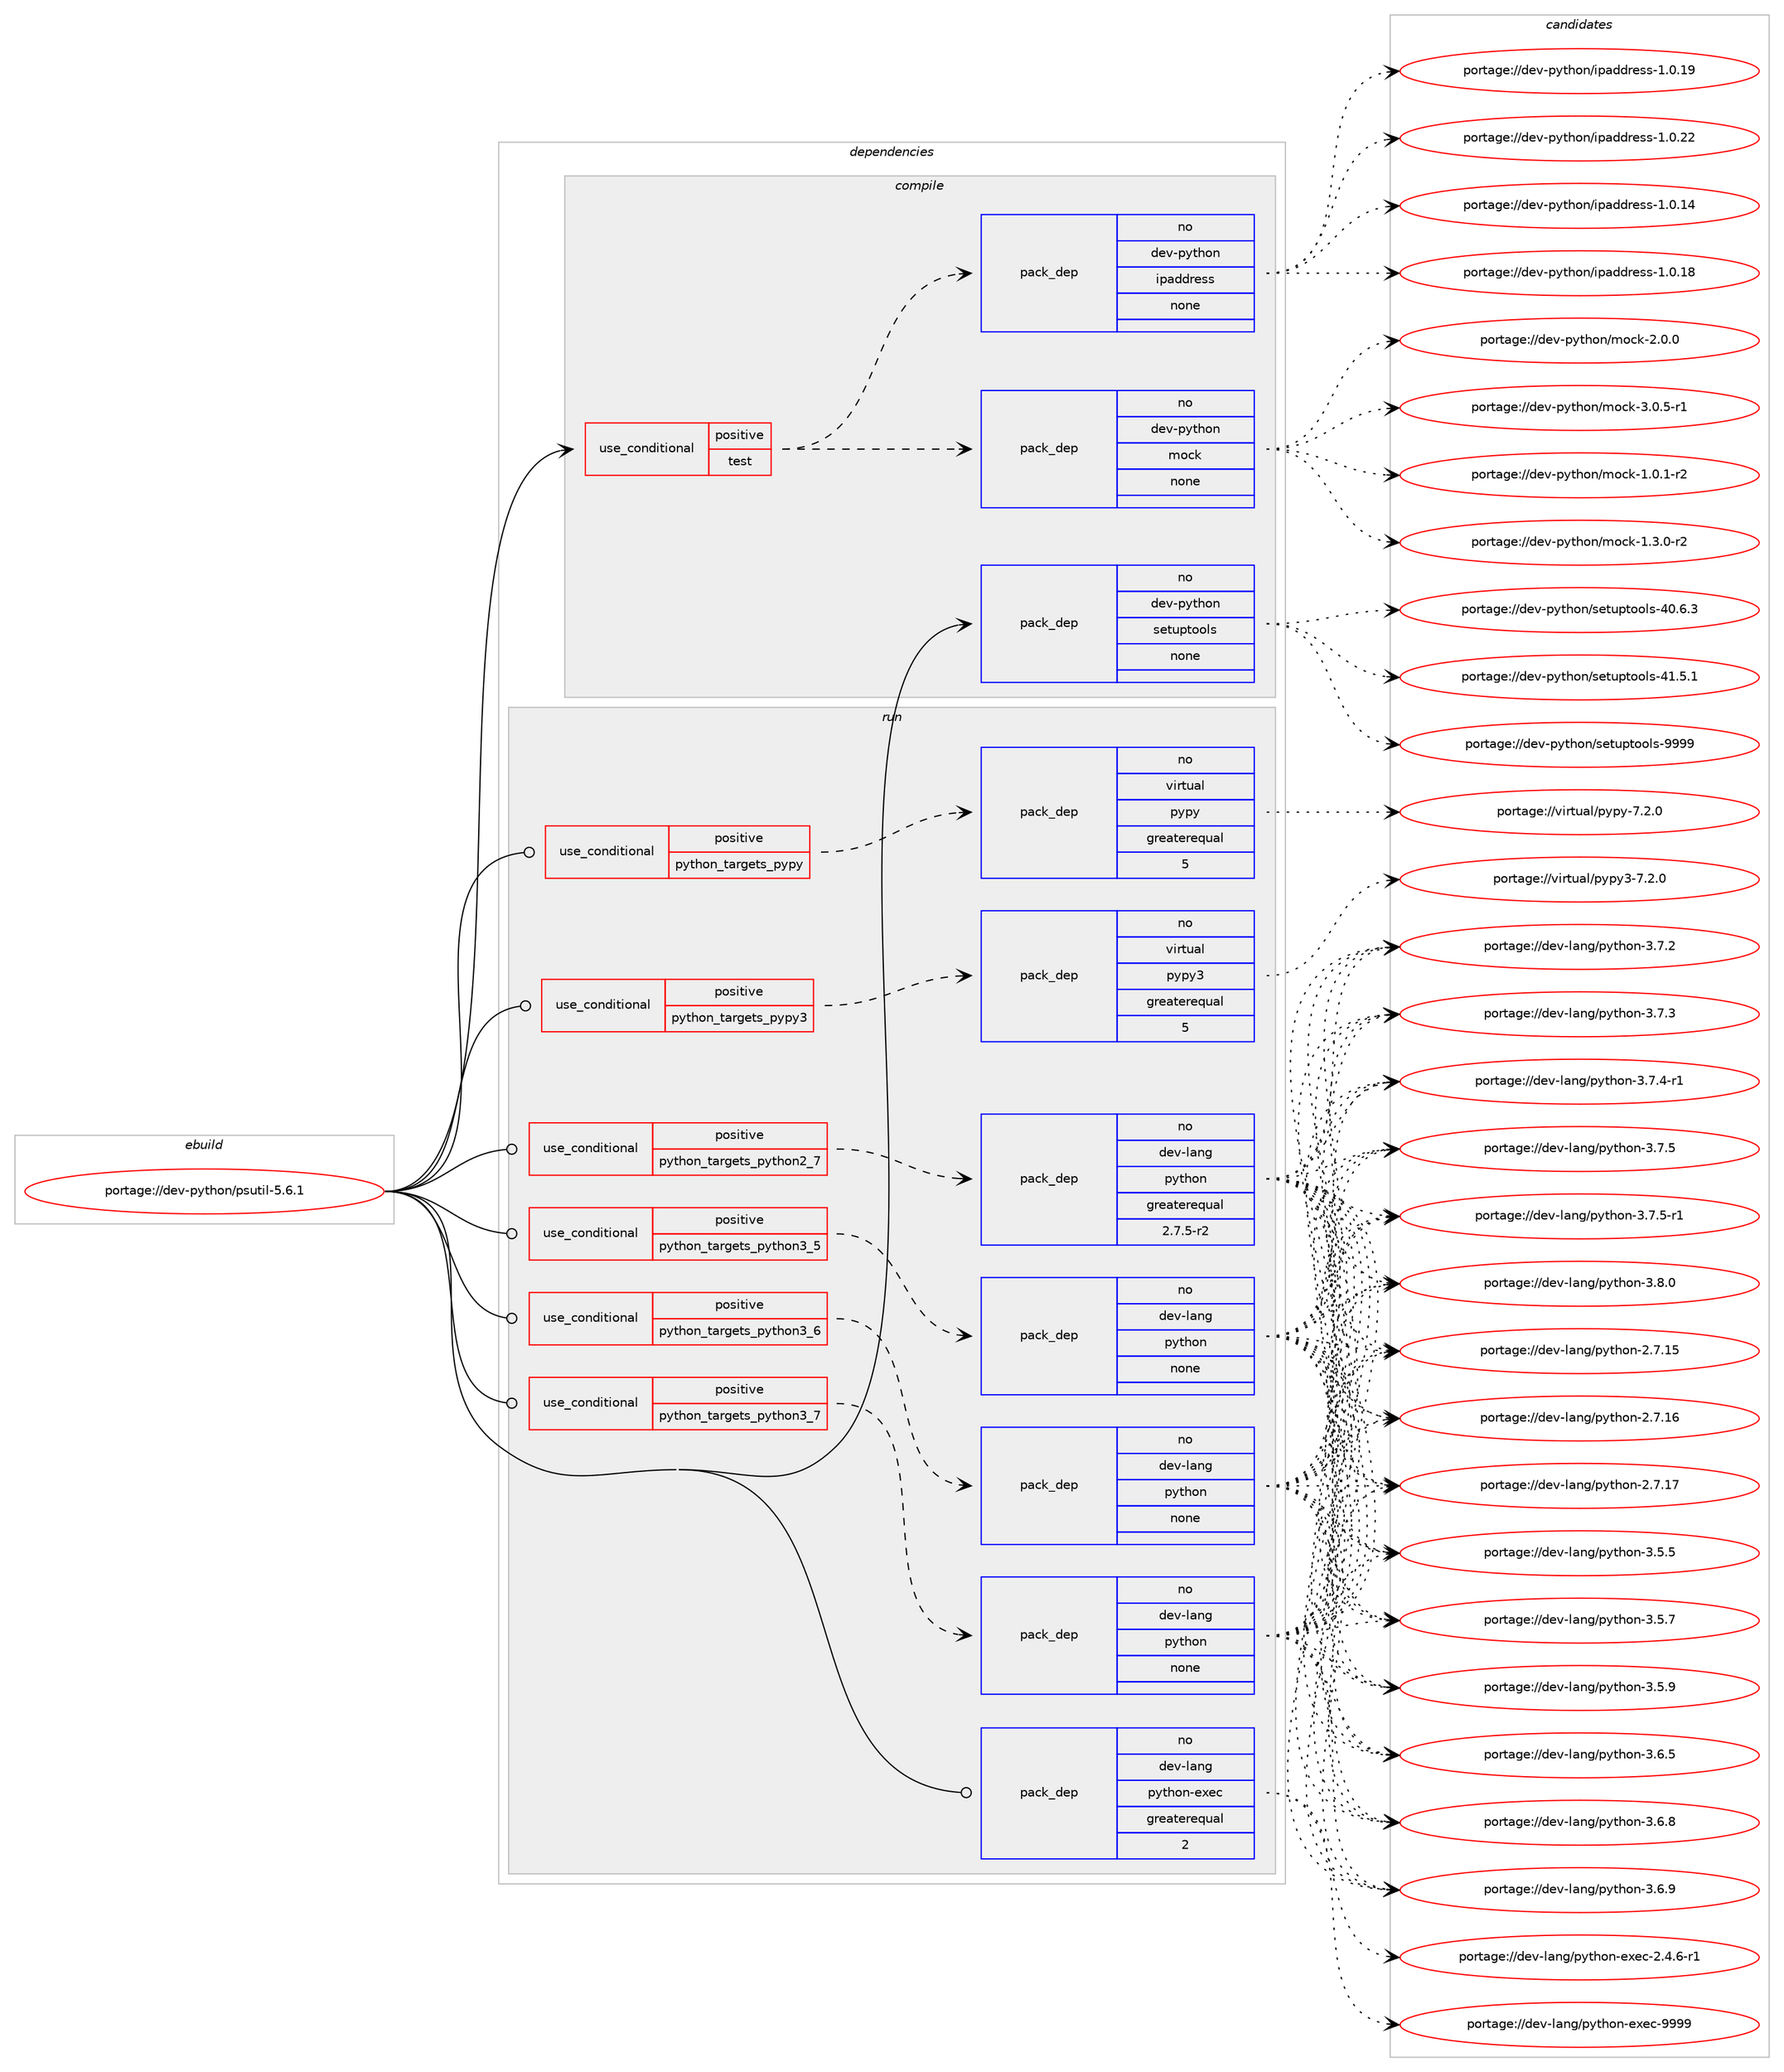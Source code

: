 digraph prolog {

# *************
# Graph options
# *************

newrank=true;
concentrate=true;
compound=true;
graph [rankdir=LR,fontname=Helvetica,fontsize=10,ranksep=1.5];#, ranksep=2.5, nodesep=0.2];
edge  [arrowhead=vee];
node  [fontname=Helvetica,fontsize=10];

# **********
# The ebuild
# **********

subgraph cluster_leftcol {
color=gray;
rank=same;
label=<<i>ebuild</i>>;
id [label="portage://dev-python/psutil-5.6.1", color=red, width=4, href="../dev-python/psutil-5.6.1.svg"];
}

# ****************
# The dependencies
# ****************

subgraph cluster_midcol {
color=gray;
label=<<i>dependencies</i>>;
subgraph cluster_compile {
fillcolor="#eeeeee";
style=filled;
label=<<i>compile</i>>;
subgraph cond34318 {
dependency158356 [label=<<TABLE BORDER="0" CELLBORDER="1" CELLSPACING="0" CELLPADDING="4"><TR><TD ROWSPAN="3" CELLPADDING="10">use_conditional</TD></TR><TR><TD>positive</TD></TR><TR><TD>test</TD></TR></TABLE>>, shape=none, color=red];
subgraph pack120673 {
dependency158357 [label=<<TABLE BORDER="0" CELLBORDER="1" CELLSPACING="0" CELLPADDING="4" WIDTH="220"><TR><TD ROWSPAN="6" CELLPADDING="30">pack_dep</TD></TR><TR><TD WIDTH="110">no</TD></TR><TR><TD>dev-python</TD></TR><TR><TD>mock</TD></TR><TR><TD>none</TD></TR><TR><TD></TD></TR></TABLE>>, shape=none, color=blue];
}
dependency158356:e -> dependency158357:w [weight=20,style="dashed",arrowhead="vee"];
subgraph pack120674 {
dependency158358 [label=<<TABLE BORDER="0" CELLBORDER="1" CELLSPACING="0" CELLPADDING="4" WIDTH="220"><TR><TD ROWSPAN="6" CELLPADDING="30">pack_dep</TD></TR><TR><TD WIDTH="110">no</TD></TR><TR><TD>dev-python</TD></TR><TR><TD>ipaddress</TD></TR><TR><TD>none</TD></TR><TR><TD></TD></TR></TABLE>>, shape=none, color=blue];
}
dependency158356:e -> dependency158358:w [weight=20,style="dashed",arrowhead="vee"];
}
id:e -> dependency158356:w [weight=20,style="solid",arrowhead="vee"];
subgraph pack120675 {
dependency158359 [label=<<TABLE BORDER="0" CELLBORDER="1" CELLSPACING="0" CELLPADDING="4" WIDTH="220"><TR><TD ROWSPAN="6" CELLPADDING="30">pack_dep</TD></TR><TR><TD WIDTH="110">no</TD></TR><TR><TD>dev-python</TD></TR><TR><TD>setuptools</TD></TR><TR><TD>none</TD></TR><TR><TD></TD></TR></TABLE>>, shape=none, color=blue];
}
id:e -> dependency158359:w [weight=20,style="solid",arrowhead="vee"];
}
subgraph cluster_compileandrun {
fillcolor="#eeeeee";
style=filled;
label=<<i>compile and run</i>>;
}
subgraph cluster_run {
fillcolor="#eeeeee";
style=filled;
label=<<i>run</i>>;
subgraph cond34319 {
dependency158360 [label=<<TABLE BORDER="0" CELLBORDER="1" CELLSPACING="0" CELLPADDING="4"><TR><TD ROWSPAN="3" CELLPADDING="10">use_conditional</TD></TR><TR><TD>positive</TD></TR><TR><TD>python_targets_pypy</TD></TR></TABLE>>, shape=none, color=red];
subgraph pack120676 {
dependency158361 [label=<<TABLE BORDER="0" CELLBORDER="1" CELLSPACING="0" CELLPADDING="4" WIDTH="220"><TR><TD ROWSPAN="6" CELLPADDING="30">pack_dep</TD></TR><TR><TD WIDTH="110">no</TD></TR><TR><TD>virtual</TD></TR><TR><TD>pypy</TD></TR><TR><TD>greaterequal</TD></TR><TR><TD>5</TD></TR></TABLE>>, shape=none, color=blue];
}
dependency158360:e -> dependency158361:w [weight=20,style="dashed",arrowhead="vee"];
}
id:e -> dependency158360:w [weight=20,style="solid",arrowhead="odot"];
subgraph cond34320 {
dependency158362 [label=<<TABLE BORDER="0" CELLBORDER="1" CELLSPACING="0" CELLPADDING="4"><TR><TD ROWSPAN="3" CELLPADDING="10">use_conditional</TD></TR><TR><TD>positive</TD></TR><TR><TD>python_targets_pypy3</TD></TR></TABLE>>, shape=none, color=red];
subgraph pack120677 {
dependency158363 [label=<<TABLE BORDER="0" CELLBORDER="1" CELLSPACING="0" CELLPADDING="4" WIDTH="220"><TR><TD ROWSPAN="6" CELLPADDING="30">pack_dep</TD></TR><TR><TD WIDTH="110">no</TD></TR><TR><TD>virtual</TD></TR><TR><TD>pypy3</TD></TR><TR><TD>greaterequal</TD></TR><TR><TD>5</TD></TR></TABLE>>, shape=none, color=blue];
}
dependency158362:e -> dependency158363:w [weight=20,style="dashed",arrowhead="vee"];
}
id:e -> dependency158362:w [weight=20,style="solid",arrowhead="odot"];
subgraph cond34321 {
dependency158364 [label=<<TABLE BORDER="0" CELLBORDER="1" CELLSPACING="0" CELLPADDING="4"><TR><TD ROWSPAN="3" CELLPADDING="10">use_conditional</TD></TR><TR><TD>positive</TD></TR><TR><TD>python_targets_python2_7</TD></TR></TABLE>>, shape=none, color=red];
subgraph pack120678 {
dependency158365 [label=<<TABLE BORDER="0" CELLBORDER="1" CELLSPACING="0" CELLPADDING="4" WIDTH="220"><TR><TD ROWSPAN="6" CELLPADDING="30">pack_dep</TD></TR><TR><TD WIDTH="110">no</TD></TR><TR><TD>dev-lang</TD></TR><TR><TD>python</TD></TR><TR><TD>greaterequal</TD></TR><TR><TD>2.7.5-r2</TD></TR></TABLE>>, shape=none, color=blue];
}
dependency158364:e -> dependency158365:w [weight=20,style="dashed",arrowhead="vee"];
}
id:e -> dependency158364:w [weight=20,style="solid",arrowhead="odot"];
subgraph cond34322 {
dependency158366 [label=<<TABLE BORDER="0" CELLBORDER="1" CELLSPACING="0" CELLPADDING="4"><TR><TD ROWSPAN="3" CELLPADDING="10">use_conditional</TD></TR><TR><TD>positive</TD></TR><TR><TD>python_targets_python3_5</TD></TR></TABLE>>, shape=none, color=red];
subgraph pack120679 {
dependency158367 [label=<<TABLE BORDER="0" CELLBORDER="1" CELLSPACING="0" CELLPADDING="4" WIDTH="220"><TR><TD ROWSPAN="6" CELLPADDING="30">pack_dep</TD></TR><TR><TD WIDTH="110">no</TD></TR><TR><TD>dev-lang</TD></TR><TR><TD>python</TD></TR><TR><TD>none</TD></TR><TR><TD></TD></TR></TABLE>>, shape=none, color=blue];
}
dependency158366:e -> dependency158367:w [weight=20,style="dashed",arrowhead="vee"];
}
id:e -> dependency158366:w [weight=20,style="solid",arrowhead="odot"];
subgraph cond34323 {
dependency158368 [label=<<TABLE BORDER="0" CELLBORDER="1" CELLSPACING="0" CELLPADDING="4"><TR><TD ROWSPAN="3" CELLPADDING="10">use_conditional</TD></TR><TR><TD>positive</TD></TR><TR><TD>python_targets_python3_6</TD></TR></TABLE>>, shape=none, color=red];
subgraph pack120680 {
dependency158369 [label=<<TABLE BORDER="0" CELLBORDER="1" CELLSPACING="0" CELLPADDING="4" WIDTH="220"><TR><TD ROWSPAN="6" CELLPADDING="30">pack_dep</TD></TR><TR><TD WIDTH="110">no</TD></TR><TR><TD>dev-lang</TD></TR><TR><TD>python</TD></TR><TR><TD>none</TD></TR><TR><TD></TD></TR></TABLE>>, shape=none, color=blue];
}
dependency158368:e -> dependency158369:w [weight=20,style="dashed",arrowhead="vee"];
}
id:e -> dependency158368:w [weight=20,style="solid",arrowhead="odot"];
subgraph cond34324 {
dependency158370 [label=<<TABLE BORDER="0" CELLBORDER="1" CELLSPACING="0" CELLPADDING="4"><TR><TD ROWSPAN="3" CELLPADDING="10">use_conditional</TD></TR><TR><TD>positive</TD></TR><TR><TD>python_targets_python3_7</TD></TR></TABLE>>, shape=none, color=red];
subgraph pack120681 {
dependency158371 [label=<<TABLE BORDER="0" CELLBORDER="1" CELLSPACING="0" CELLPADDING="4" WIDTH="220"><TR><TD ROWSPAN="6" CELLPADDING="30">pack_dep</TD></TR><TR><TD WIDTH="110">no</TD></TR><TR><TD>dev-lang</TD></TR><TR><TD>python</TD></TR><TR><TD>none</TD></TR><TR><TD></TD></TR></TABLE>>, shape=none, color=blue];
}
dependency158370:e -> dependency158371:w [weight=20,style="dashed",arrowhead="vee"];
}
id:e -> dependency158370:w [weight=20,style="solid",arrowhead="odot"];
subgraph pack120682 {
dependency158372 [label=<<TABLE BORDER="0" CELLBORDER="1" CELLSPACING="0" CELLPADDING="4" WIDTH="220"><TR><TD ROWSPAN="6" CELLPADDING="30">pack_dep</TD></TR><TR><TD WIDTH="110">no</TD></TR><TR><TD>dev-lang</TD></TR><TR><TD>python-exec</TD></TR><TR><TD>greaterequal</TD></TR><TR><TD>2</TD></TR></TABLE>>, shape=none, color=blue];
}
id:e -> dependency158372:w [weight=20,style="solid",arrowhead="odot"];
}
}

# **************
# The candidates
# **************

subgraph cluster_choices {
rank=same;
color=gray;
label=<<i>candidates</i>>;

subgraph choice120673 {
color=black;
nodesep=1;
choiceportage1001011184511212111610411111047109111991074549464846494511450 [label="portage://dev-python/mock-1.0.1-r2", color=red, width=4,href="../dev-python/mock-1.0.1-r2.svg"];
choiceportage1001011184511212111610411111047109111991074549465146484511450 [label="portage://dev-python/mock-1.3.0-r2", color=red, width=4,href="../dev-python/mock-1.3.0-r2.svg"];
choiceportage100101118451121211161041111104710911199107455046484648 [label="portage://dev-python/mock-2.0.0", color=red, width=4,href="../dev-python/mock-2.0.0.svg"];
choiceportage1001011184511212111610411111047109111991074551464846534511449 [label="portage://dev-python/mock-3.0.5-r1", color=red, width=4,href="../dev-python/mock-3.0.5-r1.svg"];
dependency158357:e -> choiceportage1001011184511212111610411111047109111991074549464846494511450:w [style=dotted,weight="100"];
dependency158357:e -> choiceportage1001011184511212111610411111047109111991074549465146484511450:w [style=dotted,weight="100"];
dependency158357:e -> choiceportage100101118451121211161041111104710911199107455046484648:w [style=dotted,weight="100"];
dependency158357:e -> choiceportage1001011184511212111610411111047109111991074551464846534511449:w [style=dotted,weight="100"];
}
subgraph choice120674 {
color=black;
nodesep=1;
choiceportage10010111845112121116104111110471051129710010011410111511545494648464952 [label="portage://dev-python/ipaddress-1.0.14", color=red, width=4,href="../dev-python/ipaddress-1.0.14.svg"];
choiceportage10010111845112121116104111110471051129710010011410111511545494648464956 [label="portage://dev-python/ipaddress-1.0.18", color=red, width=4,href="../dev-python/ipaddress-1.0.18.svg"];
choiceportage10010111845112121116104111110471051129710010011410111511545494648464957 [label="portage://dev-python/ipaddress-1.0.19", color=red, width=4,href="../dev-python/ipaddress-1.0.19.svg"];
choiceportage10010111845112121116104111110471051129710010011410111511545494648465050 [label="portage://dev-python/ipaddress-1.0.22", color=red, width=4,href="../dev-python/ipaddress-1.0.22.svg"];
dependency158358:e -> choiceportage10010111845112121116104111110471051129710010011410111511545494648464952:w [style=dotted,weight="100"];
dependency158358:e -> choiceportage10010111845112121116104111110471051129710010011410111511545494648464956:w [style=dotted,weight="100"];
dependency158358:e -> choiceportage10010111845112121116104111110471051129710010011410111511545494648464957:w [style=dotted,weight="100"];
dependency158358:e -> choiceportage10010111845112121116104111110471051129710010011410111511545494648465050:w [style=dotted,weight="100"];
}
subgraph choice120675 {
color=black;
nodesep=1;
choiceportage100101118451121211161041111104711510111611711211611111110811545524846544651 [label="portage://dev-python/setuptools-40.6.3", color=red, width=4,href="../dev-python/setuptools-40.6.3.svg"];
choiceportage100101118451121211161041111104711510111611711211611111110811545524946534649 [label="portage://dev-python/setuptools-41.5.1", color=red, width=4,href="../dev-python/setuptools-41.5.1.svg"];
choiceportage10010111845112121116104111110471151011161171121161111111081154557575757 [label="portage://dev-python/setuptools-9999", color=red, width=4,href="../dev-python/setuptools-9999.svg"];
dependency158359:e -> choiceportage100101118451121211161041111104711510111611711211611111110811545524846544651:w [style=dotted,weight="100"];
dependency158359:e -> choiceportage100101118451121211161041111104711510111611711211611111110811545524946534649:w [style=dotted,weight="100"];
dependency158359:e -> choiceportage10010111845112121116104111110471151011161171121161111111081154557575757:w [style=dotted,weight="100"];
}
subgraph choice120676 {
color=black;
nodesep=1;
choiceportage1181051141161179710847112121112121455546504648 [label="portage://virtual/pypy-7.2.0", color=red, width=4,href="../virtual/pypy-7.2.0.svg"];
dependency158361:e -> choiceportage1181051141161179710847112121112121455546504648:w [style=dotted,weight="100"];
}
subgraph choice120677 {
color=black;
nodesep=1;
choiceportage118105114116117971084711212111212151455546504648 [label="portage://virtual/pypy3-7.2.0", color=red, width=4,href="../virtual/pypy3-7.2.0.svg"];
dependency158363:e -> choiceportage118105114116117971084711212111212151455546504648:w [style=dotted,weight="100"];
}
subgraph choice120678 {
color=black;
nodesep=1;
choiceportage10010111845108971101034711212111610411111045504655464953 [label="portage://dev-lang/python-2.7.15", color=red, width=4,href="../dev-lang/python-2.7.15.svg"];
choiceportage10010111845108971101034711212111610411111045504655464954 [label="portage://dev-lang/python-2.7.16", color=red, width=4,href="../dev-lang/python-2.7.16.svg"];
choiceportage10010111845108971101034711212111610411111045504655464955 [label="portage://dev-lang/python-2.7.17", color=red, width=4,href="../dev-lang/python-2.7.17.svg"];
choiceportage100101118451089711010347112121116104111110455146534653 [label="portage://dev-lang/python-3.5.5", color=red, width=4,href="../dev-lang/python-3.5.5.svg"];
choiceportage100101118451089711010347112121116104111110455146534655 [label="portage://dev-lang/python-3.5.7", color=red, width=4,href="../dev-lang/python-3.5.7.svg"];
choiceportage100101118451089711010347112121116104111110455146534657 [label="portage://dev-lang/python-3.5.9", color=red, width=4,href="../dev-lang/python-3.5.9.svg"];
choiceportage100101118451089711010347112121116104111110455146544653 [label="portage://dev-lang/python-3.6.5", color=red, width=4,href="../dev-lang/python-3.6.5.svg"];
choiceportage100101118451089711010347112121116104111110455146544656 [label="portage://dev-lang/python-3.6.8", color=red, width=4,href="../dev-lang/python-3.6.8.svg"];
choiceportage100101118451089711010347112121116104111110455146544657 [label="portage://dev-lang/python-3.6.9", color=red, width=4,href="../dev-lang/python-3.6.9.svg"];
choiceportage100101118451089711010347112121116104111110455146554650 [label="portage://dev-lang/python-3.7.2", color=red, width=4,href="../dev-lang/python-3.7.2.svg"];
choiceportage100101118451089711010347112121116104111110455146554651 [label="portage://dev-lang/python-3.7.3", color=red, width=4,href="../dev-lang/python-3.7.3.svg"];
choiceportage1001011184510897110103471121211161041111104551465546524511449 [label="portage://dev-lang/python-3.7.4-r1", color=red, width=4,href="../dev-lang/python-3.7.4-r1.svg"];
choiceportage100101118451089711010347112121116104111110455146554653 [label="portage://dev-lang/python-3.7.5", color=red, width=4,href="../dev-lang/python-3.7.5.svg"];
choiceportage1001011184510897110103471121211161041111104551465546534511449 [label="portage://dev-lang/python-3.7.5-r1", color=red, width=4,href="../dev-lang/python-3.7.5-r1.svg"];
choiceportage100101118451089711010347112121116104111110455146564648 [label="portage://dev-lang/python-3.8.0", color=red, width=4,href="../dev-lang/python-3.8.0.svg"];
dependency158365:e -> choiceportage10010111845108971101034711212111610411111045504655464953:w [style=dotted,weight="100"];
dependency158365:e -> choiceportage10010111845108971101034711212111610411111045504655464954:w [style=dotted,weight="100"];
dependency158365:e -> choiceportage10010111845108971101034711212111610411111045504655464955:w [style=dotted,weight="100"];
dependency158365:e -> choiceportage100101118451089711010347112121116104111110455146534653:w [style=dotted,weight="100"];
dependency158365:e -> choiceportage100101118451089711010347112121116104111110455146534655:w [style=dotted,weight="100"];
dependency158365:e -> choiceportage100101118451089711010347112121116104111110455146534657:w [style=dotted,weight="100"];
dependency158365:e -> choiceportage100101118451089711010347112121116104111110455146544653:w [style=dotted,weight="100"];
dependency158365:e -> choiceportage100101118451089711010347112121116104111110455146544656:w [style=dotted,weight="100"];
dependency158365:e -> choiceportage100101118451089711010347112121116104111110455146544657:w [style=dotted,weight="100"];
dependency158365:e -> choiceportage100101118451089711010347112121116104111110455146554650:w [style=dotted,weight="100"];
dependency158365:e -> choiceportage100101118451089711010347112121116104111110455146554651:w [style=dotted,weight="100"];
dependency158365:e -> choiceportage1001011184510897110103471121211161041111104551465546524511449:w [style=dotted,weight="100"];
dependency158365:e -> choiceportage100101118451089711010347112121116104111110455146554653:w [style=dotted,weight="100"];
dependency158365:e -> choiceportage1001011184510897110103471121211161041111104551465546534511449:w [style=dotted,weight="100"];
dependency158365:e -> choiceportage100101118451089711010347112121116104111110455146564648:w [style=dotted,weight="100"];
}
subgraph choice120679 {
color=black;
nodesep=1;
choiceportage10010111845108971101034711212111610411111045504655464953 [label="portage://dev-lang/python-2.7.15", color=red, width=4,href="../dev-lang/python-2.7.15.svg"];
choiceportage10010111845108971101034711212111610411111045504655464954 [label="portage://dev-lang/python-2.7.16", color=red, width=4,href="../dev-lang/python-2.7.16.svg"];
choiceportage10010111845108971101034711212111610411111045504655464955 [label="portage://dev-lang/python-2.7.17", color=red, width=4,href="../dev-lang/python-2.7.17.svg"];
choiceportage100101118451089711010347112121116104111110455146534653 [label="portage://dev-lang/python-3.5.5", color=red, width=4,href="../dev-lang/python-3.5.5.svg"];
choiceportage100101118451089711010347112121116104111110455146534655 [label="portage://dev-lang/python-3.5.7", color=red, width=4,href="../dev-lang/python-3.5.7.svg"];
choiceportage100101118451089711010347112121116104111110455146534657 [label="portage://dev-lang/python-3.5.9", color=red, width=4,href="../dev-lang/python-3.5.9.svg"];
choiceportage100101118451089711010347112121116104111110455146544653 [label="portage://dev-lang/python-3.6.5", color=red, width=4,href="../dev-lang/python-3.6.5.svg"];
choiceportage100101118451089711010347112121116104111110455146544656 [label="portage://dev-lang/python-3.6.8", color=red, width=4,href="../dev-lang/python-3.6.8.svg"];
choiceportage100101118451089711010347112121116104111110455146544657 [label="portage://dev-lang/python-3.6.9", color=red, width=4,href="../dev-lang/python-3.6.9.svg"];
choiceportage100101118451089711010347112121116104111110455146554650 [label="portage://dev-lang/python-3.7.2", color=red, width=4,href="../dev-lang/python-3.7.2.svg"];
choiceportage100101118451089711010347112121116104111110455146554651 [label="portage://dev-lang/python-3.7.3", color=red, width=4,href="../dev-lang/python-3.7.3.svg"];
choiceportage1001011184510897110103471121211161041111104551465546524511449 [label="portage://dev-lang/python-3.7.4-r1", color=red, width=4,href="../dev-lang/python-3.7.4-r1.svg"];
choiceportage100101118451089711010347112121116104111110455146554653 [label="portage://dev-lang/python-3.7.5", color=red, width=4,href="../dev-lang/python-3.7.5.svg"];
choiceportage1001011184510897110103471121211161041111104551465546534511449 [label="portage://dev-lang/python-3.7.5-r1", color=red, width=4,href="../dev-lang/python-3.7.5-r1.svg"];
choiceportage100101118451089711010347112121116104111110455146564648 [label="portage://dev-lang/python-3.8.0", color=red, width=4,href="../dev-lang/python-3.8.0.svg"];
dependency158367:e -> choiceportage10010111845108971101034711212111610411111045504655464953:w [style=dotted,weight="100"];
dependency158367:e -> choiceportage10010111845108971101034711212111610411111045504655464954:w [style=dotted,weight="100"];
dependency158367:e -> choiceportage10010111845108971101034711212111610411111045504655464955:w [style=dotted,weight="100"];
dependency158367:e -> choiceportage100101118451089711010347112121116104111110455146534653:w [style=dotted,weight="100"];
dependency158367:e -> choiceportage100101118451089711010347112121116104111110455146534655:w [style=dotted,weight="100"];
dependency158367:e -> choiceportage100101118451089711010347112121116104111110455146534657:w [style=dotted,weight="100"];
dependency158367:e -> choiceportage100101118451089711010347112121116104111110455146544653:w [style=dotted,weight="100"];
dependency158367:e -> choiceportage100101118451089711010347112121116104111110455146544656:w [style=dotted,weight="100"];
dependency158367:e -> choiceportage100101118451089711010347112121116104111110455146544657:w [style=dotted,weight="100"];
dependency158367:e -> choiceportage100101118451089711010347112121116104111110455146554650:w [style=dotted,weight="100"];
dependency158367:e -> choiceportage100101118451089711010347112121116104111110455146554651:w [style=dotted,weight="100"];
dependency158367:e -> choiceportage1001011184510897110103471121211161041111104551465546524511449:w [style=dotted,weight="100"];
dependency158367:e -> choiceportage100101118451089711010347112121116104111110455146554653:w [style=dotted,weight="100"];
dependency158367:e -> choiceportage1001011184510897110103471121211161041111104551465546534511449:w [style=dotted,weight="100"];
dependency158367:e -> choiceportage100101118451089711010347112121116104111110455146564648:w [style=dotted,weight="100"];
}
subgraph choice120680 {
color=black;
nodesep=1;
choiceportage10010111845108971101034711212111610411111045504655464953 [label="portage://dev-lang/python-2.7.15", color=red, width=4,href="../dev-lang/python-2.7.15.svg"];
choiceportage10010111845108971101034711212111610411111045504655464954 [label="portage://dev-lang/python-2.7.16", color=red, width=4,href="../dev-lang/python-2.7.16.svg"];
choiceportage10010111845108971101034711212111610411111045504655464955 [label="portage://dev-lang/python-2.7.17", color=red, width=4,href="../dev-lang/python-2.7.17.svg"];
choiceportage100101118451089711010347112121116104111110455146534653 [label="portage://dev-lang/python-3.5.5", color=red, width=4,href="../dev-lang/python-3.5.5.svg"];
choiceportage100101118451089711010347112121116104111110455146534655 [label="portage://dev-lang/python-3.5.7", color=red, width=4,href="../dev-lang/python-3.5.7.svg"];
choiceportage100101118451089711010347112121116104111110455146534657 [label="portage://dev-lang/python-3.5.9", color=red, width=4,href="../dev-lang/python-3.5.9.svg"];
choiceportage100101118451089711010347112121116104111110455146544653 [label="portage://dev-lang/python-3.6.5", color=red, width=4,href="../dev-lang/python-3.6.5.svg"];
choiceportage100101118451089711010347112121116104111110455146544656 [label="portage://dev-lang/python-3.6.8", color=red, width=4,href="../dev-lang/python-3.6.8.svg"];
choiceportage100101118451089711010347112121116104111110455146544657 [label="portage://dev-lang/python-3.6.9", color=red, width=4,href="../dev-lang/python-3.6.9.svg"];
choiceportage100101118451089711010347112121116104111110455146554650 [label="portage://dev-lang/python-3.7.2", color=red, width=4,href="../dev-lang/python-3.7.2.svg"];
choiceportage100101118451089711010347112121116104111110455146554651 [label="portage://dev-lang/python-3.7.3", color=red, width=4,href="../dev-lang/python-3.7.3.svg"];
choiceportage1001011184510897110103471121211161041111104551465546524511449 [label="portage://dev-lang/python-3.7.4-r1", color=red, width=4,href="../dev-lang/python-3.7.4-r1.svg"];
choiceportage100101118451089711010347112121116104111110455146554653 [label="portage://dev-lang/python-3.7.5", color=red, width=4,href="../dev-lang/python-3.7.5.svg"];
choiceportage1001011184510897110103471121211161041111104551465546534511449 [label="portage://dev-lang/python-3.7.5-r1", color=red, width=4,href="../dev-lang/python-3.7.5-r1.svg"];
choiceportage100101118451089711010347112121116104111110455146564648 [label="portage://dev-lang/python-3.8.0", color=red, width=4,href="../dev-lang/python-3.8.0.svg"];
dependency158369:e -> choiceportage10010111845108971101034711212111610411111045504655464953:w [style=dotted,weight="100"];
dependency158369:e -> choiceportage10010111845108971101034711212111610411111045504655464954:w [style=dotted,weight="100"];
dependency158369:e -> choiceportage10010111845108971101034711212111610411111045504655464955:w [style=dotted,weight="100"];
dependency158369:e -> choiceportage100101118451089711010347112121116104111110455146534653:w [style=dotted,weight="100"];
dependency158369:e -> choiceportage100101118451089711010347112121116104111110455146534655:w [style=dotted,weight="100"];
dependency158369:e -> choiceportage100101118451089711010347112121116104111110455146534657:w [style=dotted,weight="100"];
dependency158369:e -> choiceportage100101118451089711010347112121116104111110455146544653:w [style=dotted,weight="100"];
dependency158369:e -> choiceportage100101118451089711010347112121116104111110455146544656:w [style=dotted,weight="100"];
dependency158369:e -> choiceportage100101118451089711010347112121116104111110455146544657:w [style=dotted,weight="100"];
dependency158369:e -> choiceportage100101118451089711010347112121116104111110455146554650:w [style=dotted,weight="100"];
dependency158369:e -> choiceportage100101118451089711010347112121116104111110455146554651:w [style=dotted,weight="100"];
dependency158369:e -> choiceportage1001011184510897110103471121211161041111104551465546524511449:w [style=dotted,weight="100"];
dependency158369:e -> choiceportage100101118451089711010347112121116104111110455146554653:w [style=dotted,weight="100"];
dependency158369:e -> choiceportage1001011184510897110103471121211161041111104551465546534511449:w [style=dotted,weight="100"];
dependency158369:e -> choiceportage100101118451089711010347112121116104111110455146564648:w [style=dotted,weight="100"];
}
subgraph choice120681 {
color=black;
nodesep=1;
choiceportage10010111845108971101034711212111610411111045504655464953 [label="portage://dev-lang/python-2.7.15", color=red, width=4,href="../dev-lang/python-2.7.15.svg"];
choiceportage10010111845108971101034711212111610411111045504655464954 [label="portage://dev-lang/python-2.7.16", color=red, width=4,href="../dev-lang/python-2.7.16.svg"];
choiceportage10010111845108971101034711212111610411111045504655464955 [label="portage://dev-lang/python-2.7.17", color=red, width=4,href="../dev-lang/python-2.7.17.svg"];
choiceportage100101118451089711010347112121116104111110455146534653 [label="portage://dev-lang/python-3.5.5", color=red, width=4,href="../dev-lang/python-3.5.5.svg"];
choiceportage100101118451089711010347112121116104111110455146534655 [label="portage://dev-lang/python-3.5.7", color=red, width=4,href="../dev-lang/python-3.5.7.svg"];
choiceportage100101118451089711010347112121116104111110455146534657 [label="portage://dev-lang/python-3.5.9", color=red, width=4,href="../dev-lang/python-3.5.9.svg"];
choiceportage100101118451089711010347112121116104111110455146544653 [label="portage://dev-lang/python-3.6.5", color=red, width=4,href="../dev-lang/python-3.6.5.svg"];
choiceportage100101118451089711010347112121116104111110455146544656 [label="portage://dev-lang/python-3.6.8", color=red, width=4,href="../dev-lang/python-3.6.8.svg"];
choiceportage100101118451089711010347112121116104111110455146544657 [label="portage://dev-lang/python-3.6.9", color=red, width=4,href="../dev-lang/python-3.6.9.svg"];
choiceportage100101118451089711010347112121116104111110455146554650 [label="portage://dev-lang/python-3.7.2", color=red, width=4,href="../dev-lang/python-3.7.2.svg"];
choiceportage100101118451089711010347112121116104111110455146554651 [label="portage://dev-lang/python-3.7.3", color=red, width=4,href="../dev-lang/python-3.7.3.svg"];
choiceportage1001011184510897110103471121211161041111104551465546524511449 [label="portage://dev-lang/python-3.7.4-r1", color=red, width=4,href="../dev-lang/python-3.7.4-r1.svg"];
choiceportage100101118451089711010347112121116104111110455146554653 [label="portage://dev-lang/python-3.7.5", color=red, width=4,href="../dev-lang/python-3.7.5.svg"];
choiceportage1001011184510897110103471121211161041111104551465546534511449 [label="portage://dev-lang/python-3.7.5-r1", color=red, width=4,href="../dev-lang/python-3.7.5-r1.svg"];
choiceportage100101118451089711010347112121116104111110455146564648 [label="portage://dev-lang/python-3.8.0", color=red, width=4,href="../dev-lang/python-3.8.0.svg"];
dependency158371:e -> choiceportage10010111845108971101034711212111610411111045504655464953:w [style=dotted,weight="100"];
dependency158371:e -> choiceportage10010111845108971101034711212111610411111045504655464954:w [style=dotted,weight="100"];
dependency158371:e -> choiceportage10010111845108971101034711212111610411111045504655464955:w [style=dotted,weight="100"];
dependency158371:e -> choiceportage100101118451089711010347112121116104111110455146534653:w [style=dotted,weight="100"];
dependency158371:e -> choiceportage100101118451089711010347112121116104111110455146534655:w [style=dotted,weight="100"];
dependency158371:e -> choiceportage100101118451089711010347112121116104111110455146534657:w [style=dotted,weight="100"];
dependency158371:e -> choiceportage100101118451089711010347112121116104111110455146544653:w [style=dotted,weight="100"];
dependency158371:e -> choiceportage100101118451089711010347112121116104111110455146544656:w [style=dotted,weight="100"];
dependency158371:e -> choiceportage100101118451089711010347112121116104111110455146544657:w [style=dotted,weight="100"];
dependency158371:e -> choiceportage100101118451089711010347112121116104111110455146554650:w [style=dotted,weight="100"];
dependency158371:e -> choiceportage100101118451089711010347112121116104111110455146554651:w [style=dotted,weight="100"];
dependency158371:e -> choiceportage1001011184510897110103471121211161041111104551465546524511449:w [style=dotted,weight="100"];
dependency158371:e -> choiceportage100101118451089711010347112121116104111110455146554653:w [style=dotted,weight="100"];
dependency158371:e -> choiceportage1001011184510897110103471121211161041111104551465546534511449:w [style=dotted,weight="100"];
dependency158371:e -> choiceportage100101118451089711010347112121116104111110455146564648:w [style=dotted,weight="100"];
}
subgraph choice120682 {
color=black;
nodesep=1;
choiceportage10010111845108971101034711212111610411111045101120101994550465246544511449 [label="portage://dev-lang/python-exec-2.4.6-r1", color=red, width=4,href="../dev-lang/python-exec-2.4.6-r1.svg"];
choiceportage10010111845108971101034711212111610411111045101120101994557575757 [label="portage://dev-lang/python-exec-9999", color=red, width=4,href="../dev-lang/python-exec-9999.svg"];
dependency158372:e -> choiceportage10010111845108971101034711212111610411111045101120101994550465246544511449:w [style=dotted,weight="100"];
dependency158372:e -> choiceportage10010111845108971101034711212111610411111045101120101994557575757:w [style=dotted,weight="100"];
}
}

}
